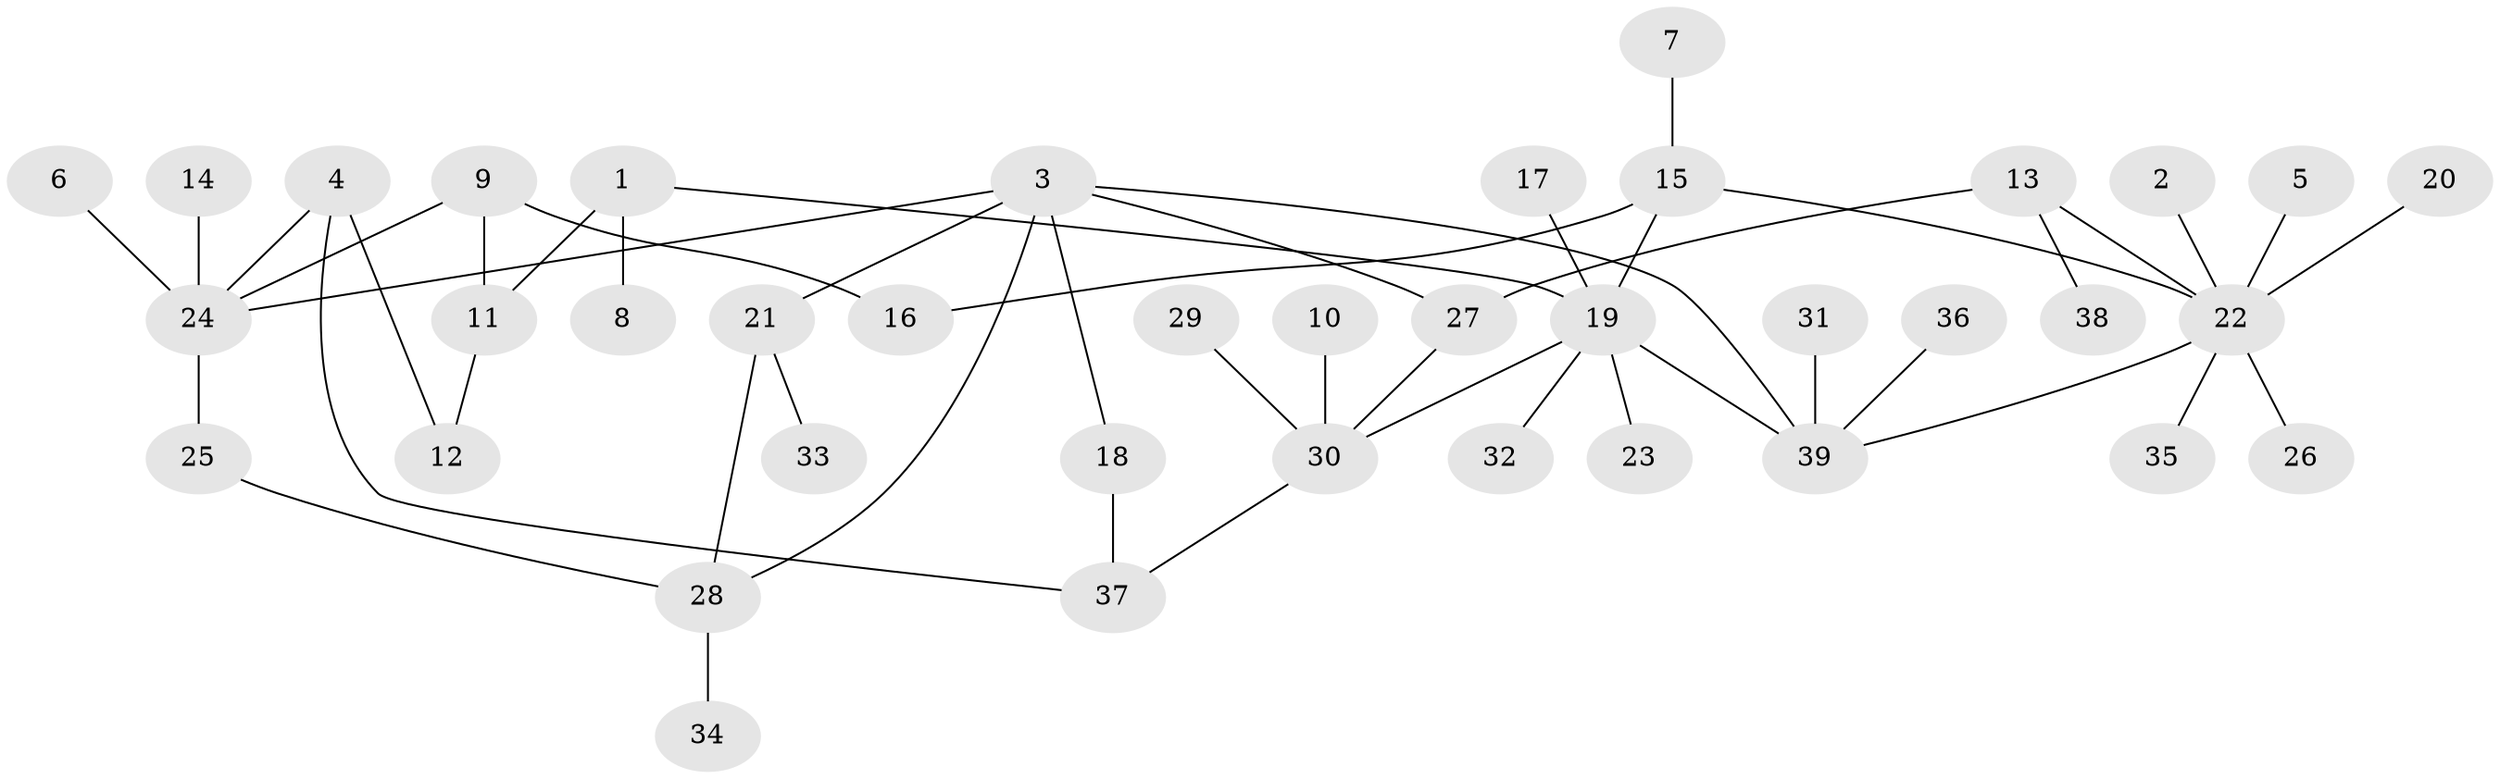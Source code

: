 // original degree distribution, {7: 0.03896103896103896, 3: 0.14285714285714285, 5: 0.03896103896103896, 4: 0.06493506493506493, 2: 0.36363636363636365, 1: 0.35064935064935066}
// Generated by graph-tools (version 1.1) at 2025/49/03/09/25 03:49:20]
// undirected, 39 vertices, 48 edges
graph export_dot {
graph [start="1"]
  node [color=gray90,style=filled];
  1;
  2;
  3;
  4;
  5;
  6;
  7;
  8;
  9;
  10;
  11;
  12;
  13;
  14;
  15;
  16;
  17;
  18;
  19;
  20;
  21;
  22;
  23;
  24;
  25;
  26;
  27;
  28;
  29;
  30;
  31;
  32;
  33;
  34;
  35;
  36;
  37;
  38;
  39;
  1 -- 8 [weight=1.0];
  1 -- 11 [weight=1.0];
  1 -- 19 [weight=1.0];
  2 -- 22 [weight=1.0];
  3 -- 18 [weight=1.0];
  3 -- 21 [weight=1.0];
  3 -- 24 [weight=1.0];
  3 -- 27 [weight=1.0];
  3 -- 28 [weight=1.0];
  3 -- 39 [weight=1.0];
  4 -- 12 [weight=1.0];
  4 -- 24 [weight=1.0];
  4 -- 37 [weight=1.0];
  5 -- 22 [weight=1.0];
  6 -- 24 [weight=1.0];
  7 -- 15 [weight=1.0];
  9 -- 11 [weight=1.0];
  9 -- 16 [weight=1.0];
  9 -- 24 [weight=1.0];
  10 -- 30 [weight=1.0];
  11 -- 12 [weight=1.0];
  13 -- 22 [weight=1.0];
  13 -- 27 [weight=1.0];
  13 -- 38 [weight=1.0];
  14 -- 24 [weight=1.0];
  15 -- 16 [weight=1.0];
  15 -- 19 [weight=1.0];
  15 -- 22 [weight=1.0];
  17 -- 19 [weight=1.0];
  18 -- 37 [weight=1.0];
  19 -- 23 [weight=1.0];
  19 -- 30 [weight=1.0];
  19 -- 32 [weight=1.0];
  19 -- 39 [weight=1.0];
  20 -- 22 [weight=1.0];
  21 -- 28 [weight=1.0];
  21 -- 33 [weight=1.0];
  22 -- 26 [weight=1.0];
  22 -- 35 [weight=1.0];
  22 -- 39 [weight=1.0];
  24 -- 25 [weight=1.0];
  25 -- 28 [weight=1.0];
  27 -- 30 [weight=1.0];
  28 -- 34 [weight=1.0];
  29 -- 30 [weight=1.0];
  30 -- 37 [weight=1.0];
  31 -- 39 [weight=1.0];
  36 -- 39 [weight=1.0];
}
